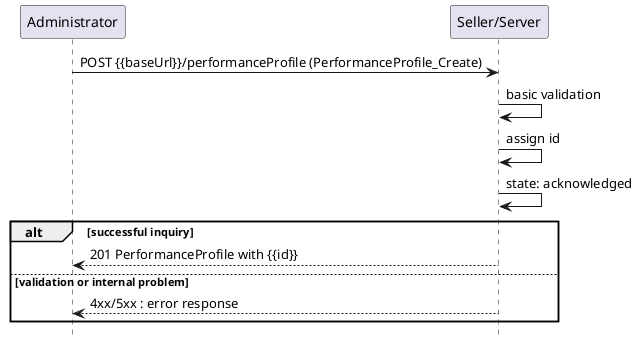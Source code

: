 @startuml useCase1


hide footbox

participant Administrator as A
participant "Seller/Server" as S

A -> S : POST {{baseUrl}}/performanceProfile (PerformanceProfile_Create)

S -> S : basic validation
S -> S : assign id
S -> S : state: acknowledged
alt successful inquiry
    A <-- S : 201 PerformanceProfile with {{id}}
else validation or internal problem
    A <-- S: 4xx/5xx : error response
end
@enduml